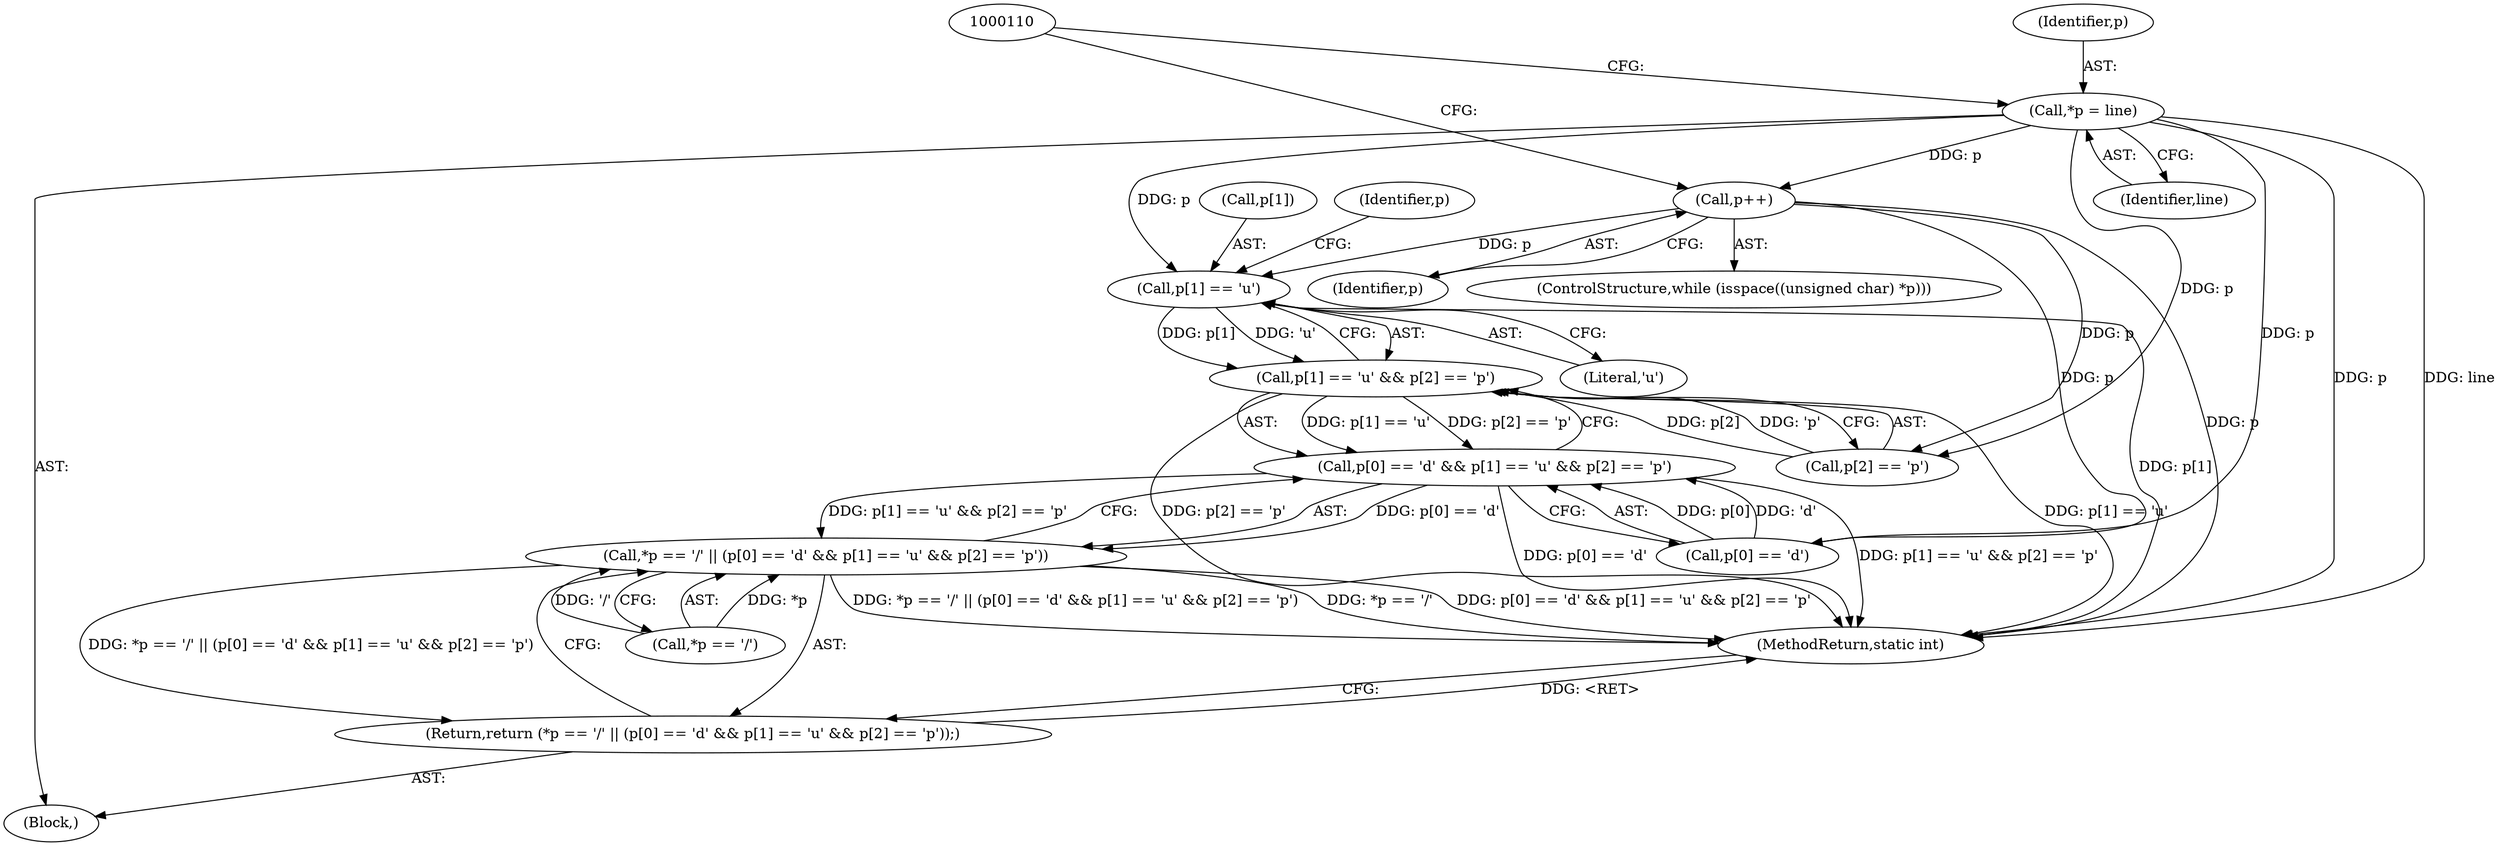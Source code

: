 digraph "0_t1utils_6b9d1aafcb61a3663c883663eb19ccdbfcde8d33@array" {
"1000128" [label="(Call,p[1] == 'u')"];
"1000104" [label="(Call,*p = line)"];
"1000113" [label="(Call,p++)"];
"1000127" [label="(Call,p[1] == 'u' && p[2] == 'p')"];
"1000121" [label="(Call,p[0] == 'd' && p[1] == 'u' && p[2] == 'p')"];
"1000116" [label="(Call,*p == '/' || (p[0] == 'd' && p[1] == 'u' && p[2] == 'p'))"];
"1000115" [label="(Return,return (*p == '/' || (p[0] == 'd' && p[1] == 'u' && p[2] == 'p'));)"];
"1000117" [label="(Call,*p == '/')"];
"1000129" [label="(Call,p[1])"];
"1000138" [label="(MethodReturn,static int)"];
"1000122" [label="(Call,p[0] == 'd')"];
"1000121" [label="(Call,p[0] == 'd' && p[1] == 'u' && p[2] == 'p')"];
"1000132" [label="(Literal,'u')"];
"1000127" [label="(Call,p[1] == 'u' && p[2] == 'p')"];
"1000115" [label="(Return,return (*p == '/' || (p[0] == 'd' && p[1] == 'u' && p[2] == 'p'));)"];
"1000104" [label="(Call,*p = line)"];
"1000114" [label="(Identifier,p)"];
"1000116" [label="(Call,*p == '/' || (p[0] == 'd' && p[1] == 'u' && p[2] == 'p'))"];
"1000133" [label="(Call,p[2] == 'p')"];
"1000128" [label="(Call,p[1] == 'u')"];
"1000102" [label="(Block,)"];
"1000113" [label="(Call,p++)"];
"1000105" [label="(Identifier,p)"];
"1000106" [label="(Identifier,line)"];
"1000135" [label="(Identifier,p)"];
"1000107" [label="(ControlStructure,while (isspace((unsigned char) *p)))"];
"1000128" -> "1000127"  [label="AST: "];
"1000128" -> "1000132"  [label="CFG: "];
"1000129" -> "1000128"  [label="AST: "];
"1000132" -> "1000128"  [label="AST: "];
"1000135" -> "1000128"  [label="CFG: "];
"1000127" -> "1000128"  [label="CFG: "];
"1000128" -> "1000138"  [label="DDG: p[1]"];
"1000128" -> "1000127"  [label="DDG: p[1]"];
"1000128" -> "1000127"  [label="DDG: 'u'"];
"1000104" -> "1000128"  [label="DDG: p"];
"1000113" -> "1000128"  [label="DDG: p"];
"1000104" -> "1000102"  [label="AST: "];
"1000104" -> "1000106"  [label="CFG: "];
"1000105" -> "1000104"  [label="AST: "];
"1000106" -> "1000104"  [label="AST: "];
"1000110" -> "1000104"  [label="CFG: "];
"1000104" -> "1000138"  [label="DDG: p"];
"1000104" -> "1000138"  [label="DDG: line"];
"1000104" -> "1000113"  [label="DDG: p"];
"1000104" -> "1000122"  [label="DDG: p"];
"1000104" -> "1000133"  [label="DDG: p"];
"1000113" -> "1000107"  [label="AST: "];
"1000113" -> "1000114"  [label="CFG: "];
"1000114" -> "1000113"  [label="AST: "];
"1000110" -> "1000113"  [label="CFG: "];
"1000113" -> "1000138"  [label="DDG: p"];
"1000113" -> "1000122"  [label="DDG: p"];
"1000113" -> "1000133"  [label="DDG: p"];
"1000127" -> "1000121"  [label="AST: "];
"1000127" -> "1000133"  [label="CFG: "];
"1000133" -> "1000127"  [label="AST: "];
"1000121" -> "1000127"  [label="CFG: "];
"1000127" -> "1000138"  [label="DDG: p[2] == 'p'"];
"1000127" -> "1000138"  [label="DDG: p[1] == 'u'"];
"1000127" -> "1000121"  [label="DDG: p[1] == 'u'"];
"1000127" -> "1000121"  [label="DDG: p[2] == 'p'"];
"1000133" -> "1000127"  [label="DDG: p[2]"];
"1000133" -> "1000127"  [label="DDG: 'p'"];
"1000121" -> "1000116"  [label="AST: "];
"1000121" -> "1000122"  [label="CFG: "];
"1000122" -> "1000121"  [label="AST: "];
"1000116" -> "1000121"  [label="CFG: "];
"1000121" -> "1000138"  [label="DDG: p[1] == 'u' && p[2] == 'p'"];
"1000121" -> "1000138"  [label="DDG: p[0] == 'd'"];
"1000121" -> "1000116"  [label="DDG: p[0] == 'd'"];
"1000121" -> "1000116"  [label="DDG: p[1] == 'u' && p[2] == 'p'"];
"1000122" -> "1000121"  [label="DDG: p[0]"];
"1000122" -> "1000121"  [label="DDG: 'd'"];
"1000116" -> "1000115"  [label="AST: "];
"1000116" -> "1000117"  [label="CFG: "];
"1000117" -> "1000116"  [label="AST: "];
"1000115" -> "1000116"  [label="CFG: "];
"1000116" -> "1000138"  [label="DDG: *p == '/'"];
"1000116" -> "1000138"  [label="DDG: p[0] == 'd' && p[1] == 'u' && p[2] == 'p'"];
"1000116" -> "1000138"  [label="DDG: *p == '/' || (p[0] == 'd' && p[1] == 'u' && p[2] == 'p')"];
"1000116" -> "1000115"  [label="DDG: *p == '/' || (p[0] == 'd' && p[1] == 'u' && p[2] == 'p')"];
"1000117" -> "1000116"  [label="DDG: *p"];
"1000117" -> "1000116"  [label="DDG: '/'"];
"1000115" -> "1000102"  [label="AST: "];
"1000138" -> "1000115"  [label="CFG: "];
"1000115" -> "1000138"  [label="DDG: <RET>"];
}
